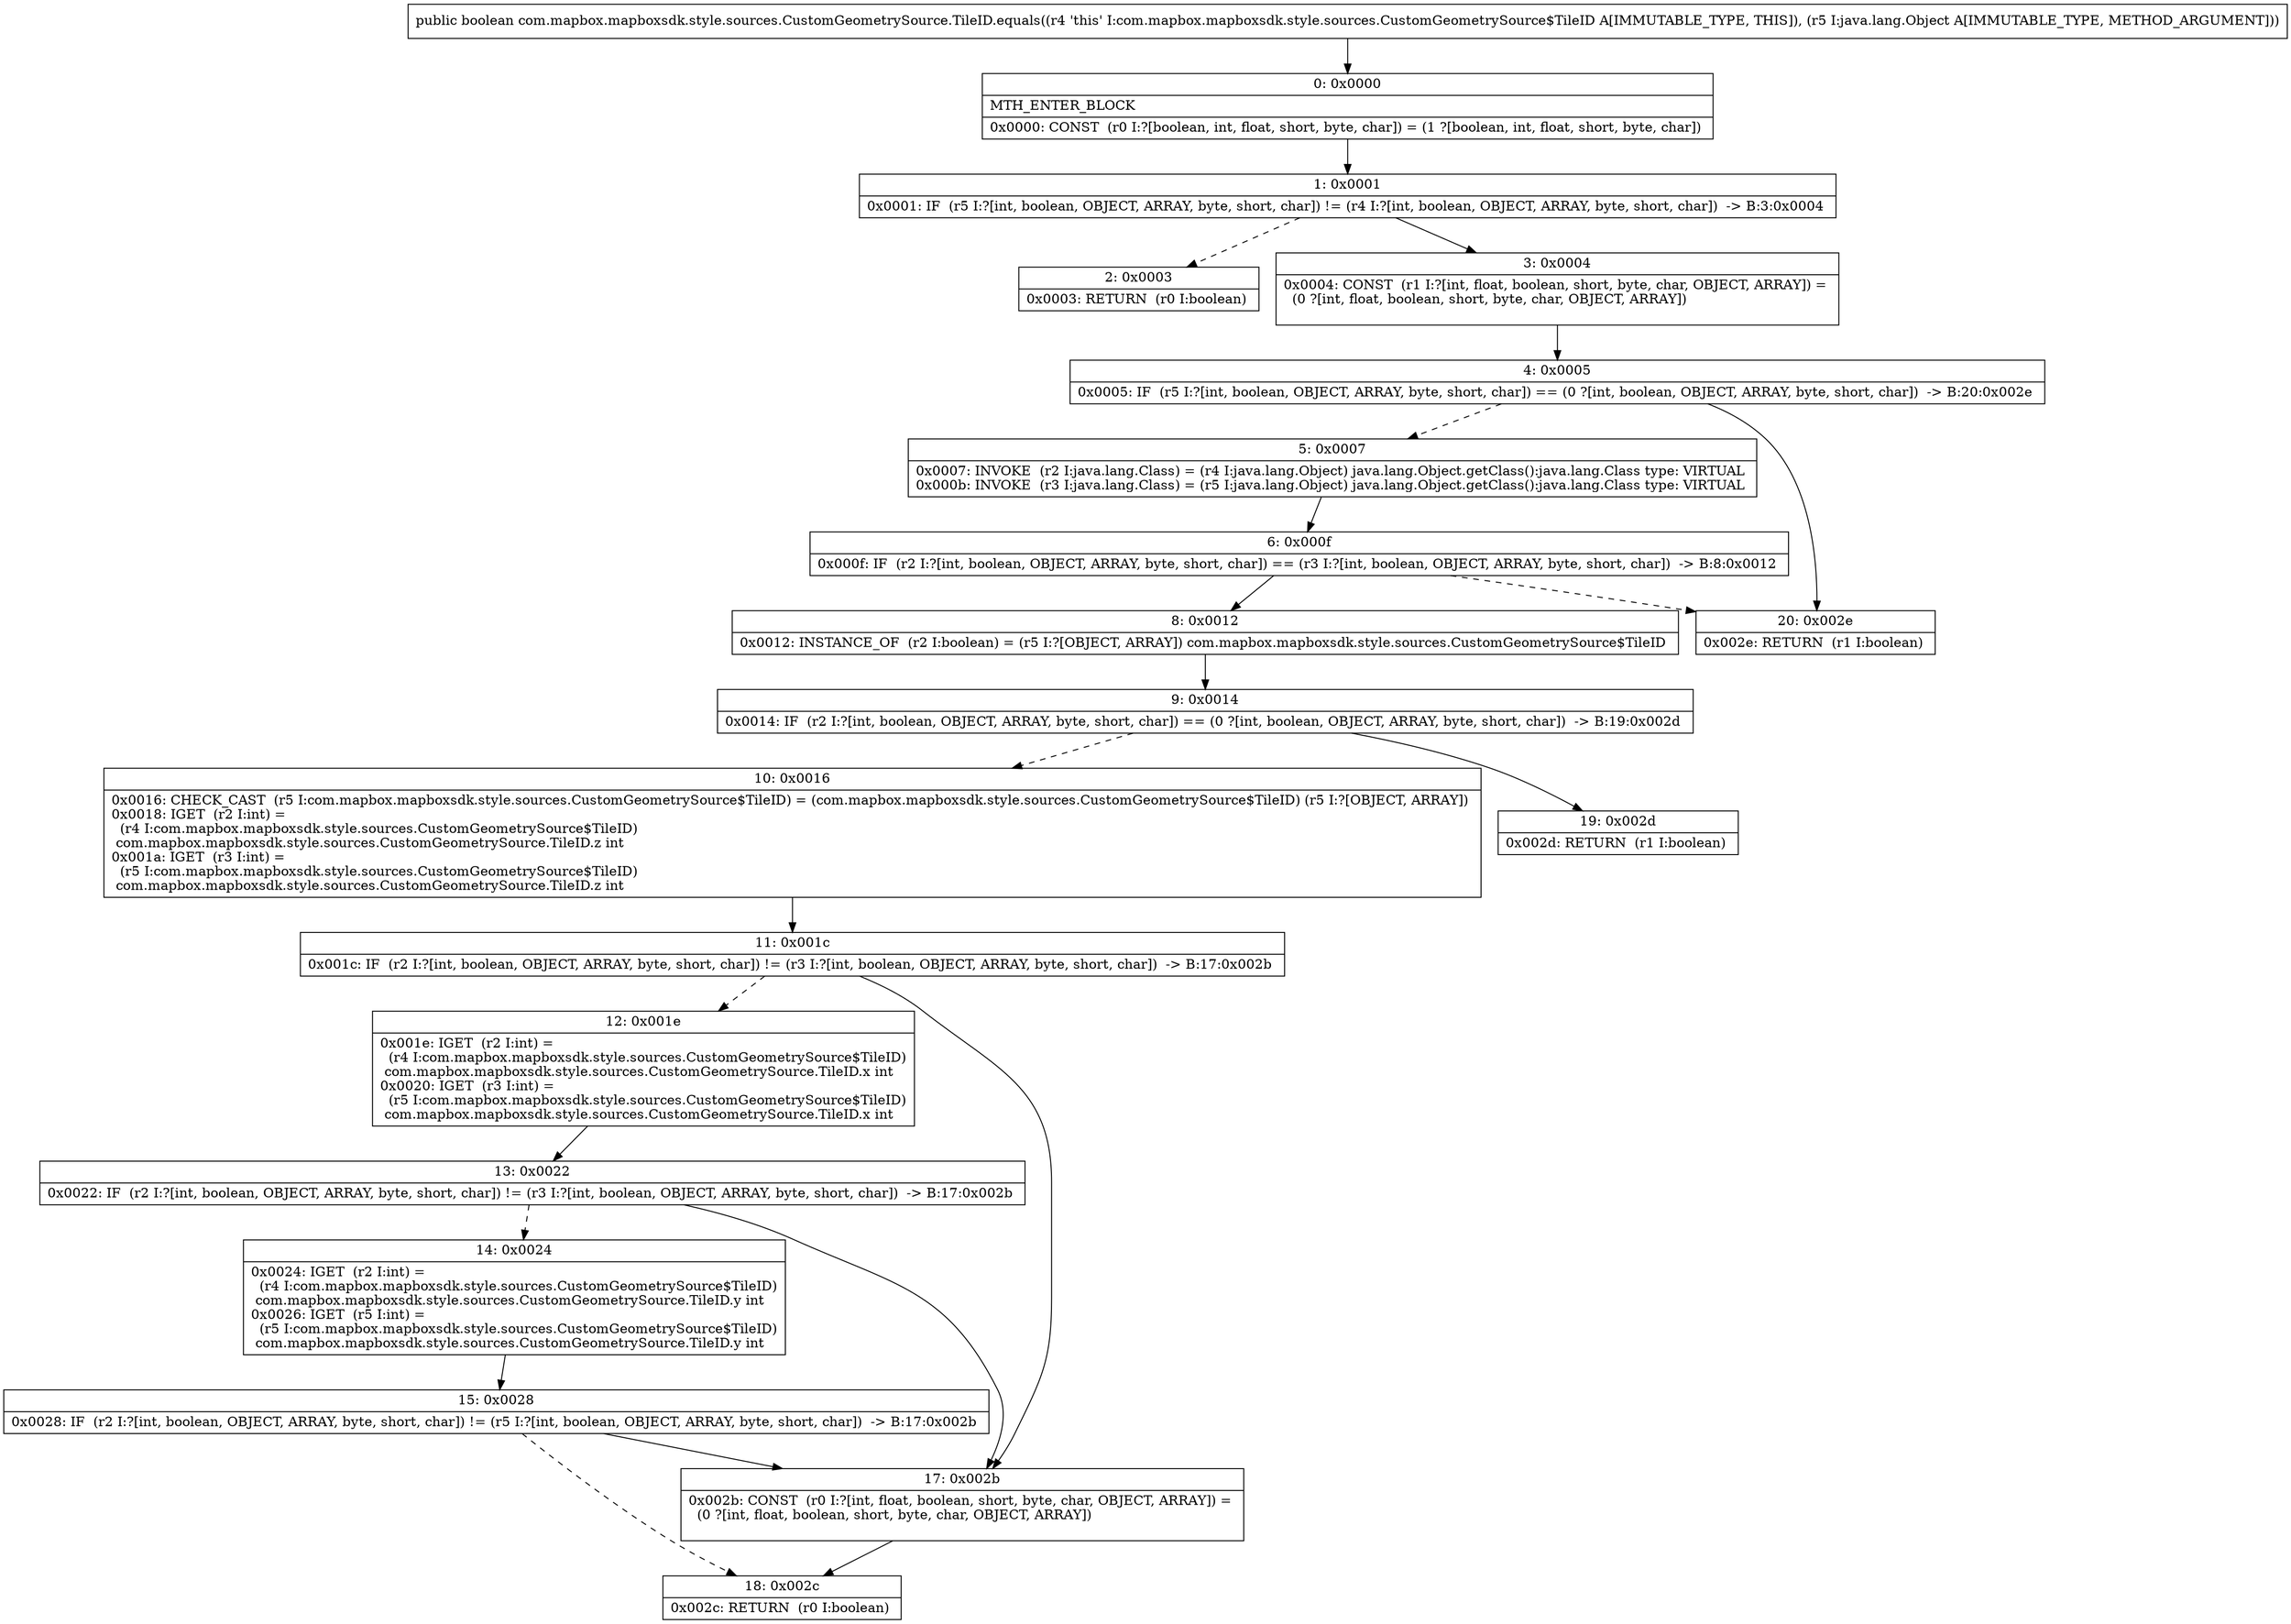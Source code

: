 digraph "CFG forcom.mapbox.mapboxsdk.style.sources.CustomGeometrySource.TileID.equals(Ljava\/lang\/Object;)Z" {
Node_0 [shape=record,label="{0\:\ 0x0000|MTH_ENTER_BLOCK\l|0x0000: CONST  (r0 I:?[boolean, int, float, short, byte, char]) = (1 ?[boolean, int, float, short, byte, char]) \l}"];
Node_1 [shape=record,label="{1\:\ 0x0001|0x0001: IF  (r5 I:?[int, boolean, OBJECT, ARRAY, byte, short, char]) != (r4 I:?[int, boolean, OBJECT, ARRAY, byte, short, char])  \-\> B:3:0x0004 \l}"];
Node_2 [shape=record,label="{2\:\ 0x0003|0x0003: RETURN  (r0 I:boolean) \l}"];
Node_3 [shape=record,label="{3\:\ 0x0004|0x0004: CONST  (r1 I:?[int, float, boolean, short, byte, char, OBJECT, ARRAY]) = \l  (0 ?[int, float, boolean, short, byte, char, OBJECT, ARRAY])\l \l}"];
Node_4 [shape=record,label="{4\:\ 0x0005|0x0005: IF  (r5 I:?[int, boolean, OBJECT, ARRAY, byte, short, char]) == (0 ?[int, boolean, OBJECT, ARRAY, byte, short, char])  \-\> B:20:0x002e \l}"];
Node_5 [shape=record,label="{5\:\ 0x0007|0x0007: INVOKE  (r2 I:java.lang.Class) = (r4 I:java.lang.Object) java.lang.Object.getClass():java.lang.Class type: VIRTUAL \l0x000b: INVOKE  (r3 I:java.lang.Class) = (r5 I:java.lang.Object) java.lang.Object.getClass():java.lang.Class type: VIRTUAL \l}"];
Node_6 [shape=record,label="{6\:\ 0x000f|0x000f: IF  (r2 I:?[int, boolean, OBJECT, ARRAY, byte, short, char]) == (r3 I:?[int, boolean, OBJECT, ARRAY, byte, short, char])  \-\> B:8:0x0012 \l}"];
Node_8 [shape=record,label="{8\:\ 0x0012|0x0012: INSTANCE_OF  (r2 I:boolean) = (r5 I:?[OBJECT, ARRAY]) com.mapbox.mapboxsdk.style.sources.CustomGeometrySource$TileID \l}"];
Node_9 [shape=record,label="{9\:\ 0x0014|0x0014: IF  (r2 I:?[int, boolean, OBJECT, ARRAY, byte, short, char]) == (0 ?[int, boolean, OBJECT, ARRAY, byte, short, char])  \-\> B:19:0x002d \l}"];
Node_10 [shape=record,label="{10\:\ 0x0016|0x0016: CHECK_CAST  (r5 I:com.mapbox.mapboxsdk.style.sources.CustomGeometrySource$TileID) = (com.mapbox.mapboxsdk.style.sources.CustomGeometrySource$TileID) (r5 I:?[OBJECT, ARRAY]) \l0x0018: IGET  (r2 I:int) = \l  (r4 I:com.mapbox.mapboxsdk.style.sources.CustomGeometrySource$TileID)\l com.mapbox.mapboxsdk.style.sources.CustomGeometrySource.TileID.z int \l0x001a: IGET  (r3 I:int) = \l  (r5 I:com.mapbox.mapboxsdk.style.sources.CustomGeometrySource$TileID)\l com.mapbox.mapboxsdk.style.sources.CustomGeometrySource.TileID.z int \l}"];
Node_11 [shape=record,label="{11\:\ 0x001c|0x001c: IF  (r2 I:?[int, boolean, OBJECT, ARRAY, byte, short, char]) != (r3 I:?[int, boolean, OBJECT, ARRAY, byte, short, char])  \-\> B:17:0x002b \l}"];
Node_12 [shape=record,label="{12\:\ 0x001e|0x001e: IGET  (r2 I:int) = \l  (r4 I:com.mapbox.mapboxsdk.style.sources.CustomGeometrySource$TileID)\l com.mapbox.mapboxsdk.style.sources.CustomGeometrySource.TileID.x int \l0x0020: IGET  (r3 I:int) = \l  (r5 I:com.mapbox.mapboxsdk.style.sources.CustomGeometrySource$TileID)\l com.mapbox.mapboxsdk.style.sources.CustomGeometrySource.TileID.x int \l}"];
Node_13 [shape=record,label="{13\:\ 0x0022|0x0022: IF  (r2 I:?[int, boolean, OBJECT, ARRAY, byte, short, char]) != (r3 I:?[int, boolean, OBJECT, ARRAY, byte, short, char])  \-\> B:17:0x002b \l}"];
Node_14 [shape=record,label="{14\:\ 0x0024|0x0024: IGET  (r2 I:int) = \l  (r4 I:com.mapbox.mapboxsdk.style.sources.CustomGeometrySource$TileID)\l com.mapbox.mapboxsdk.style.sources.CustomGeometrySource.TileID.y int \l0x0026: IGET  (r5 I:int) = \l  (r5 I:com.mapbox.mapboxsdk.style.sources.CustomGeometrySource$TileID)\l com.mapbox.mapboxsdk.style.sources.CustomGeometrySource.TileID.y int \l}"];
Node_15 [shape=record,label="{15\:\ 0x0028|0x0028: IF  (r2 I:?[int, boolean, OBJECT, ARRAY, byte, short, char]) != (r5 I:?[int, boolean, OBJECT, ARRAY, byte, short, char])  \-\> B:17:0x002b \l}"];
Node_17 [shape=record,label="{17\:\ 0x002b|0x002b: CONST  (r0 I:?[int, float, boolean, short, byte, char, OBJECT, ARRAY]) = \l  (0 ?[int, float, boolean, short, byte, char, OBJECT, ARRAY])\l \l}"];
Node_18 [shape=record,label="{18\:\ 0x002c|0x002c: RETURN  (r0 I:boolean) \l}"];
Node_19 [shape=record,label="{19\:\ 0x002d|0x002d: RETURN  (r1 I:boolean) \l}"];
Node_20 [shape=record,label="{20\:\ 0x002e|0x002e: RETURN  (r1 I:boolean) \l}"];
MethodNode[shape=record,label="{public boolean com.mapbox.mapboxsdk.style.sources.CustomGeometrySource.TileID.equals((r4 'this' I:com.mapbox.mapboxsdk.style.sources.CustomGeometrySource$TileID A[IMMUTABLE_TYPE, THIS]), (r5 I:java.lang.Object A[IMMUTABLE_TYPE, METHOD_ARGUMENT])) }"];
MethodNode -> Node_0;
Node_0 -> Node_1;
Node_1 -> Node_2[style=dashed];
Node_1 -> Node_3;
Node_3 -> Node_4;
Node_4 -> Node_5[style=dashed];
Node_4 -> Node_20;
Node_5 -> Node_6;
Node_6 -> Node_8;
Node_6 -> Node_20[style=dashed];
Node_8 -> Node_9;
Node_9 -> Node_10[style=dashed];
Node_9 -> Node_19;
Node_10 -> Node_11;
Node_11 -> Node_12[style=dashed];
Node_11 -> Node_17;
Node_12 -> Node_13;
Node_13 -> Node_14[style=dashed];
Node_13 -> Node_17;
Node_14 -> Node_15;
Node_15 -> Node_17;
Node_15 -> Node_18[style=dashed];
Node_17 -> Node_18;
}

